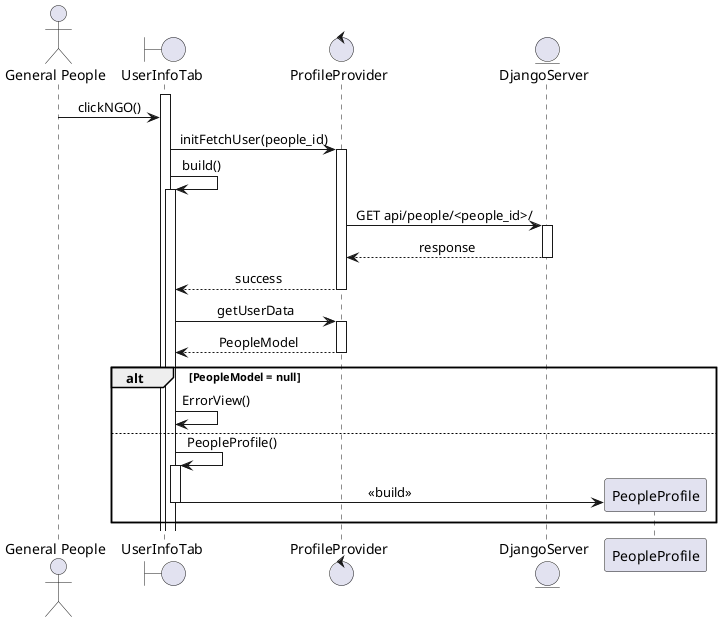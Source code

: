 @startuml uc1-sequence
skinparam sequenceMessageAlign center
actor       "General People"       as actor
boundary    UserInfoTab    as ui
control     ProfileProvider  as provider
entity      DjangoServer      as server

activate  ui
actor -> ui: clickNGO()
ui -> provider: initFetchUser(people_id)
activate provider
ui -> ui: build()
activate ui
provider -> server: GET api/people/<people_id>/
activate server
return response
provider --> ui: success
deactivate provider
ui -> provider: getUserData
activate provider
return PeopleModel
alt PeopleModel = null
    ui -> ui: ErrorView()
else
    ui -> ui: PeopleProfile()
    activate ui
    create PeopleProfile
    ui-> PeopleProfile: <<build>>
    deactivate ui
end
@enduml